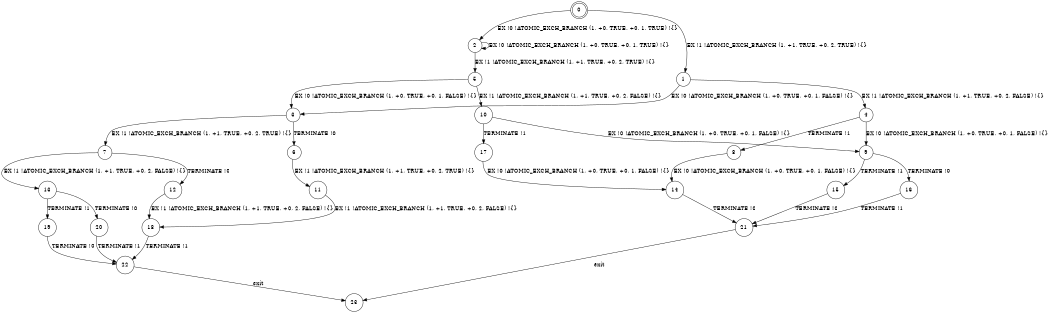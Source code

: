 digraph BCG {
size = "7, 10.5";
center = TRUE;
node [shape = circle];
0 [peripheries = 2];
0 -> 1 [label = "EX !1 !ATOMIC_EXCH_BRANCH (1, +1, TRUE, +0, 2, TRUE) !{}"];
0 -> 2 [label = "EX !0 !ATOMIC_EXCH_BRANCH (1, +0, TRUE, +0, 1, TRUE) !{}"];
1 -> 3 [label = "EX !0 !ATOMIC_EXCH_BRANCH (1, +0, TRUE, +0, 1, FALSE) !{}"];
1 -> 4 [label = "EX !1 !ATOMIC_EXCH_BRANCH (1, +1, TRUE, +0, 2, FALSE) !{}"];
2 -> 5 [label = "EX !1 !ATOMIC_EXCH_BRANCH (1, +1, TRUE, +0, 2, TRUE) !{}"];
2 -> 2 [label = "EX !0 !ATOMIC_EXCH_BRANCH (1, +0, TRUE, +0, 1, TRUE) !{}"];
3 -> 6 [label = "TERMINATE !0"];
3 -> 7 [label = "EX !1 !ATOMIC_EXCH_BRANCH (1, +1, TRUE, +0, 2, TRUE) !{}"];
4 -> 8 [label = "TERMINATE !1"];
4 -> 9 [label = "EX !0 !ATOMIC_EXCH_BRANCH (1, +0, TRUE, +0, 1, FALSE) !{}"];
5 -> 10 [label = "EX !1 !ATOMIC_EXCH_BRANCH (1, +1, TRUE, +0, 2, FALSE) !{}"];
5 -> 3 [label = "EX !0 !ATOMIC_EXCH_BRANCH (1, +0, TRUE, +0, 1, FALSE) !{}"];
6 -> 11 [label = "EX !1 !ATOMIC_EXCH_BRANCH (1, +1, TRUE, +0, 2, TRUE) !{}"];
7 -> 12 [label = "TERMINATE !0"];
7 -> 13 [label = "EX !1 !ATOMIC_EXCH_BRANCH (1, +1, TRUE, +0, 2, FALSE) !{}"];
8 -> 14 [label = "EX !0 !ATOMIC_EXCH_BRANCH (1, +0, TRUE, +0, 1, FALSE) !{}"];
9 -> 15 [label = "TERMINATE !1"];
9 -> 16 [label = "TERMINATE !0"];
10 -> 17 [label = "TERMINATE !1"];
10 -> 9 [label = "EX !0 !ATOMIC_EXCH_BRANCH (1, +0, TRUE, +0, 1, FALSE) !{}"];
11 -> 18 [label = "EX !1 !ATOMIC_EXCH_BRANCH (1, +1, TRUE, +0, 2, FALSE) !{}"];
12 -> 18 [label = "EX !1 !ATOMIC_EXCH_BRANCH (1, +1, TRUE, +0, 2, FALSE) !{}"];
13 -> 19 [label = "TERMINATE !1"];
13 -> 20 [label = "TERMINATE !0"];
14 -> 21 [label = "TERMINATE !0"];
15 -> 21 [label = "TERMINATE !0"];
16 -> 21 [label = "TERMINATE !1"];
17 -> 14 [label = "EX !0 !ATOMIC_EXCH_BRANCH (1, +0, TRUE, +0, 1, FALSE) !{}"];
18 -> 22 [label = "TERMINATE !1"];
19 -> 22 [label = "TERMINATE !0"];
20 -> 22 [label = "TERMINATE !1"];
21 -> 23 [label = "exit"];
22 -> 23 [label = "exit"];
}
